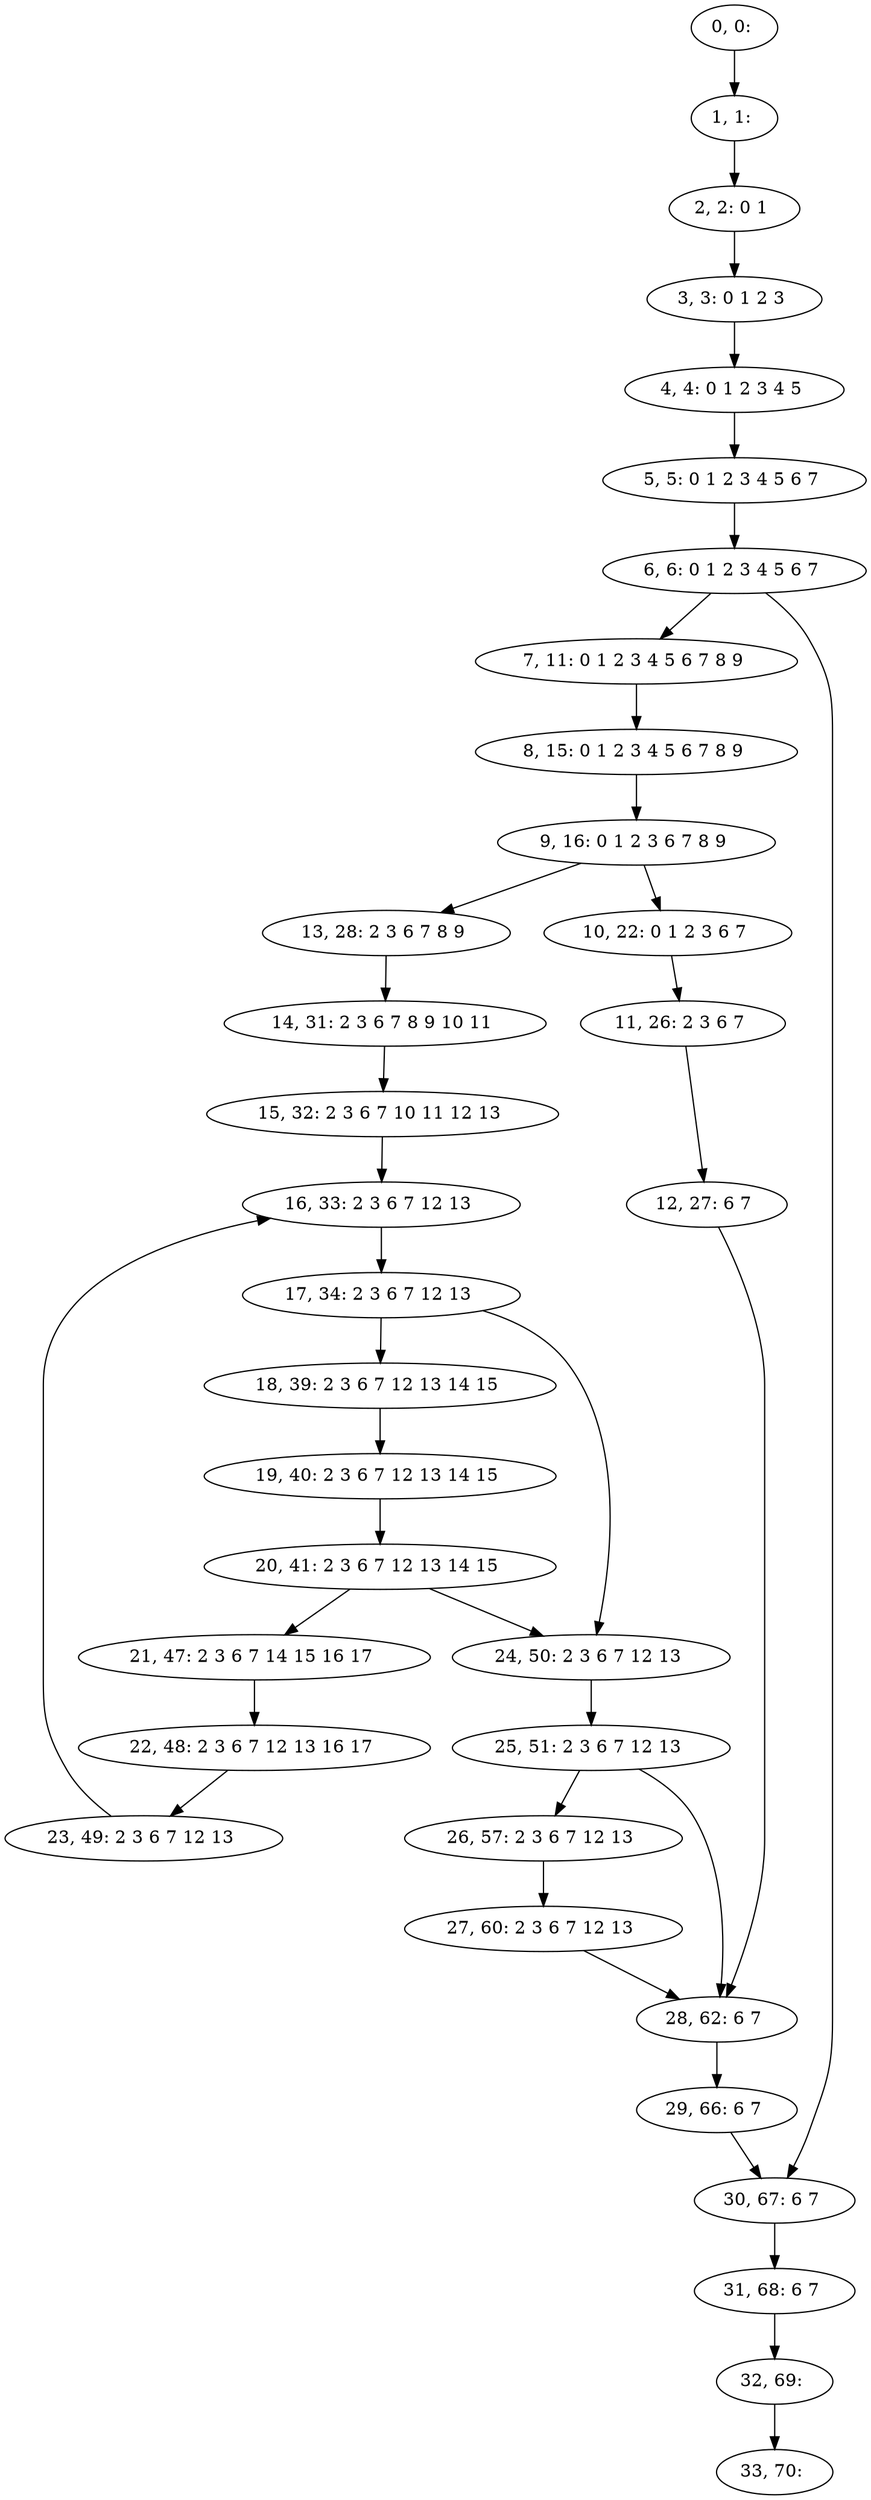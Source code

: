 digraph G {
0[label="0, 0: "];
1[label="1, 1: "];
2[label="2, 2: 0 1 "];
3[label="3, 3: 0 1 2 3 "];
4[label="4, 4: 0 1 2 3 4 5 "];
5[label="5, 5: 0 1 2 3 4 5 6 7 "];
6[label="6, 6: 0 1 2 3 4 5 6 7 "];
7[label="7, 11: 0 1 2 3 4 5 6 7 8 9 "];
8[label="8, 15: 0 1 2 3 4 5 6 7 8 9 "];
9[label="9, 16: 0 1 2 3 6 7 8 9 "];
10[label="10, 22: 0 1 2 3 6 7 "];
11[label="11, 26: 2 3 6 7 "];
12[label="12, 27: 6 7 "];
13[label="13, 28: 2 3 6 7 8 9 "];
14[label="14, 31: 2 3 6 7 8 9 10 11 "];
15[label="15, 32: 2 3 6 7 10 11 12 13 "];
16[label="16, 33: 2 3 6 7 12 13 "];
17[label="17, 34: 2 3 6 7 12 13 "];
18[label="18, 39: 2 3 6 7 12 13 14 15 "];
19[label="19, 40: 2 3 6 7 12 13 14 15 "];
20[label="20, 41: 2 3 6 7 12 13 14 15 "];
21[label="21, 47: 2 3 6 7 14 15 16 17 "];
22[label="22, 48: 2 3 6 7 12 13 16 17 "];
23[label="23, 49: 2 3 6 7 12 13 "];
24[label="24, 50: 2 3 6 7 12 13 "];
25[label="25, 51: 2 3 6 7 12 13 "];
26[label="26, 57: 2 3 6 7 12 13 "];
27[label="27, 60: 2 3 6 7 12 13 "];
28[label="28, 62: 6 7 "];
29[label="29, 66: 6 7 "];
30[label="30, 67: 6 7 "];
31[label="31, 68: 6 7 "];
32[label="32, 69: "];
33[label="33, 70: "];
0->1 ;
1->2 ;
2->3 ;
3->4 ;
4->5 ;
5->6 ;
6->7 ;
6->30 ;
7->8 ;
8->9 ;
9->10 ;
9->13 ;
10->11 ;
11->12 ;
12->28 ;
13->14 ;
14->15 ;
15->16 ;
16->17 ;
17->18 ;
17->24 ;
18->19 ;
19->20 ;
20->21 ;
20->24 ;
21->22 ;
22->23 ;
23->16 ;
24->25 ;
25->26 ;
25->28 ;
26->27 ;
27->28 ;
28->29 ;
29->30 ;
30->31 ;
31->32 ;
32->33 ;
}
